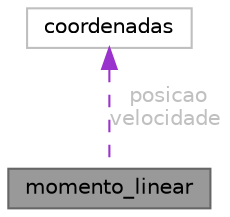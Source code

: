 digraph "momento_linear"
{
 // LATEX_PDF_SIZE
  bgcolor="transparent";
  edge [fontname=Helvetica,fontsize=10,labelfontname=Helvetica,labelfontsize=10];
  node [fontname=Helvetica,fontsize=10,shape=box,height=0.2,width=0.4];
  Node1 [id="Node000001",label="momento_linear",height=0.2,width=0.4,color="gray40", fillcolor="grey60", style="filled", fontcolor="black",tooltip=" "];
  Node2 -> Node1 [id="edge1_Node000001_Node000002",dir="back",color="darkorchid3",style="dashed",tooltip=" ",label=" posicao\nvelocidade",fontcolor="grey" ];
  Node2 [id="Node000002",label="coordenadas",height=0.2,width=0.4,color="grey75", fillcolor="white", style="filled",URL="$structcoordenadas.html",tooltip=" "];
}
